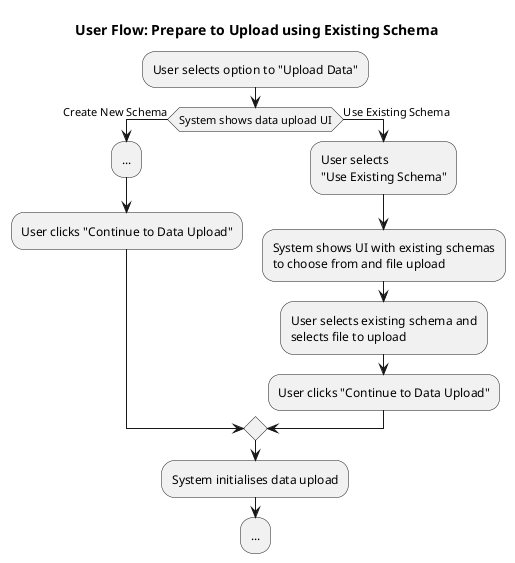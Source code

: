 @startuml user-flow-prepare-to-upload-using-existing-schema

title User Flow: Prepare to Upload using Existing Schema

:User selects option to "Upload Data";
if (System shows data upload UI) then (Create New Schema)
  :...;
  :User clicks "Continue to Data Upload";
else (Use Existing Schema)
    :User selects\n"Use Existing Schema";
    :System shows UI with existing schemas 
    to choose from and file upload;
    :User selects existing schema and 
    selects file to upload;
    :User clicks "Continue to Data Upload";
endif 
:System initialises data upload;
:...;

@enduml
